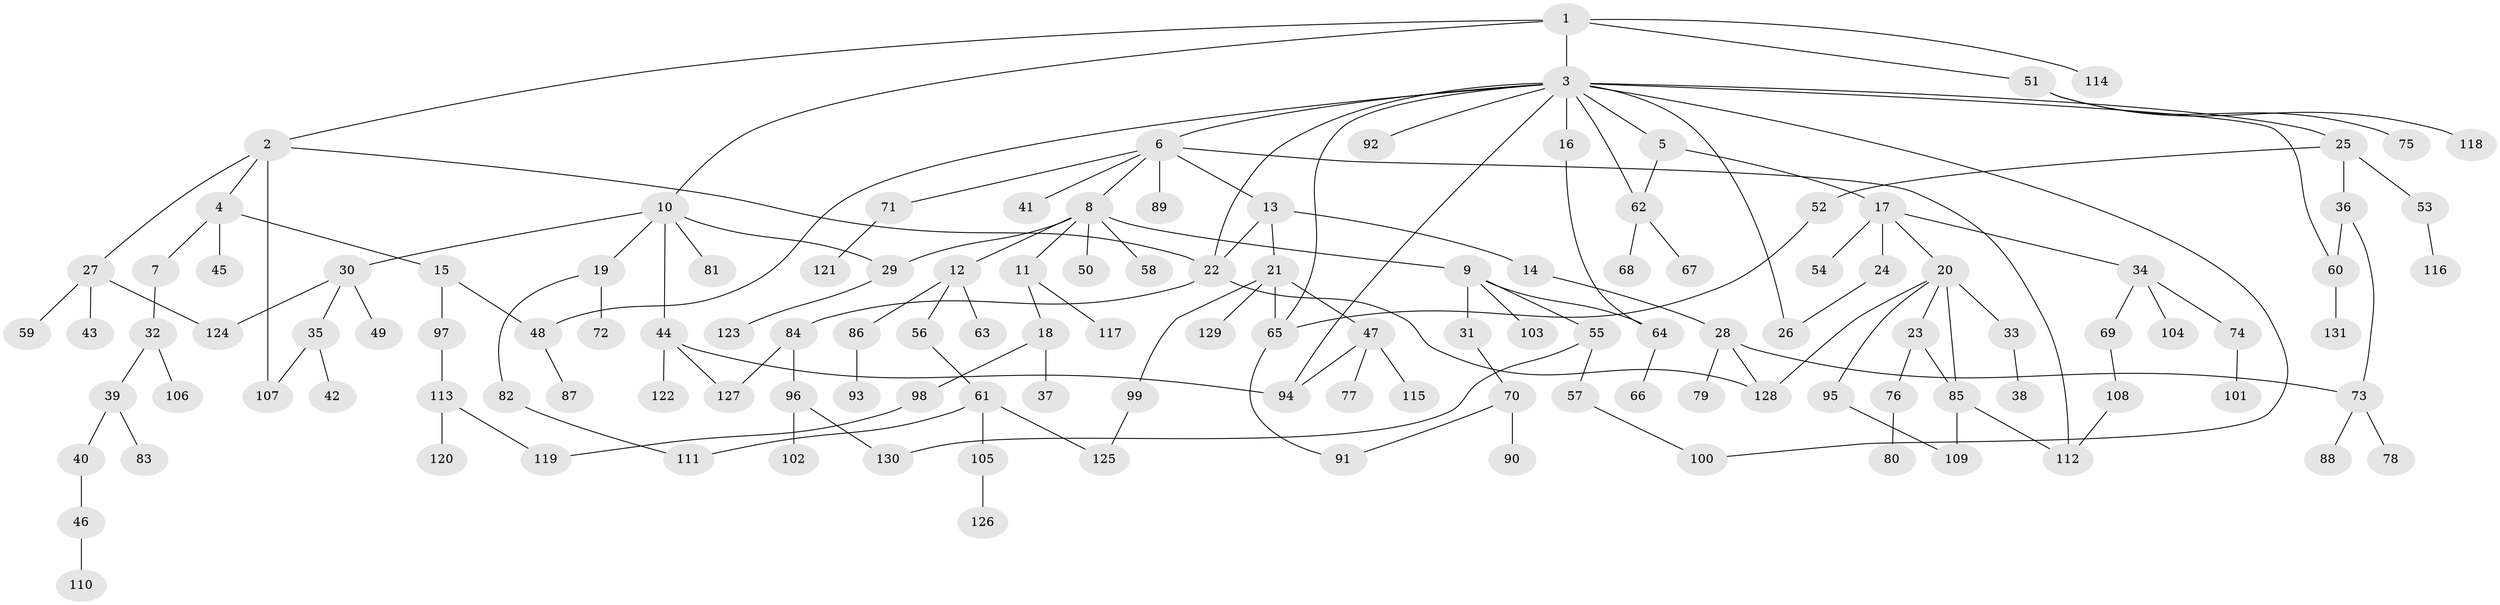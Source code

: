 // coarse degree distribution, {8: 0.02197802197802198, 16: 0.01098901098901099, 3: 0.1978021978021978, 6: 0.02197802197802198, 5: 0.03296703296703297, 2: 0.25274725274725274, 4: 0.07692307692307693, 7: 0.02197802197802198, 1: 0.3626373626373626}
// Generated by graph-tools (version 1.1) at 2025/23/03/03/25 07:23:30]
// undirected, 131 vertices, 158 edges
graph export_dot {
graph [start="1"]
  node [color=gray90,style=filled];
  1;
  2;
  3;
  4;
  5;
  6;
  7;
  8;
  9;
  10;
  11;
  12;
  13;
  14;
  15;
  16;
  17;
  18;
  19;
  20;
  21;
  22;
  23;
  24;
  25;
  26;
  27;
  28;
  29;
  30;
  31;
  32;
  33;
  34;
  35;
  36;
  37;
  38;
  39;
  40;
  41;
  42;
  43;
  44;
  45;
  46;
  47;
  48;
  49;
  50;
  51;
  52;
  53;
  54;
  55;
  56;
  57;
  58;
  59;
  60;
  61;
  62;
  63;
  64;
  65;
  66;
  67;
  68;
  69;
  70;
  71;
  72;
  73;
  74;
  75;
  76;
  77;
  78;
  79;
  80;
  81;
  82;
  83;
  84;
  85;
  86;
  87;
  88;
  89;
  90;
  91;
  92;
  93;
  94;
  95;
  96;
  97;
  98;
  99;
  100;
  101;
  102;
  103;
  104;
  105;
  106;
  107;
  108;
  109;
  110;
  111;
  112;
  113;
  114;
  115;
  116;
  117;
  118;
  119;
  120;
  121;
  122;
  123;
  124;
  125;
  126;
  127;
  128;
  129;
  130;
  131;
  1 -- 2;
  1 -- 3;
  1 -- 10;
  1 -- 51;
  1 -- 114;
  2 -- 4;
  2 -- 27;
  2 -- 107;
  2 -- 22;
  3 -- 5;
  3 -- 6;
  3 -- 16;
  3 -- 25;
  3 -- 48;
  3 -- 62;
  3 -- 65;
  3 -- 92;
  3 -- 94;
  3 -- 100;
  3 -- 22;
  3 -- 26;
  3 -- 60;
  4 -- 7;
  4 -- 15;
  4 -- 45;
  5 -- 17;
  5 -- 62;
  6 -- 8;
  6 -- 13;
  6 -- 41;
  6 -- 71;
  6 -- 89;
  6 -- 112;
  7 -- 32;
  8 -- 9;
  8 -- 11;
  8 -- 12;
  8 -- 50;
  8 -- 58;
  8 -- 29;
  9 -- 31;
  9 -- 55;
  9 -- 64;
  9 -- 103;
  10 -- 19;
  10 -- 29;
  10 -- 30;
  10 -- 44;
  10 -- 81;
  11 -- 18;
  11 -- 117;
  12 -- 56;
  12 -- 63;
  12 -- 86;
  13 -- 14;
  13 -- 21;
  13 -- 22;
  14 -- 28;
  15 -- 97;
  15 -- 48;
  16 -- 64;
  17 -- 20;
  17 -- 24;
  17 -- 34;
  17 -- 54;
  18 -- 37;
  18 -- 98;
  19 -- 72;
  19 -- 82;
  20 -- 23;
  20 -- 33;
  20 -- 95;
  20 -- 85;
  20 -- 128;
  21 -- 47;
  21 -- 99;
  21 -- 129;
  21 -- 65;
  22 -- 84;
  22 -- 128;
  23 -- 76;
  23 -- 85;
  24 -- 26;
  25 -- 36;
  25 -- 52;
  25 -- 53;
  27 -- 43;
  27 -- 59;
  27 -- 124;
  28 -- 79;
  28 -- 128;
  28 -- 73;
  29 -- 123;
  30 -- 35;
  30 -- 49;
  30 -- 124;
  31 -- 70;
  32 -- 39;
  32 -- 106;
  33 -- 38;
  34 -- 69;
  34 -- 74;
  34 -- 104;
  35 -- 42;
  35 -- 107;
  36 -- 60;
  36 -- 73;
  39 -- 40;
  39 -- 83;
  40 -- 46;
  44 -- 122;
  44 -- 127;
  44 -- 94;
  46 -- 110;
  47 -- 77;
  47 -- 115;
  47 -- 94;
  48 -- 87;
  51 -- 75;
  51 -- 118;
  52 -- 65;
  53 -- 116;
  55 -- 57;
  55 -- 130;
  56 -- 61;
  57 -- 100;
  60 -- 131;
  61 -- 105;
  61 -- 111;
  61 -- 125;
  62 -- 67;
  62 -- 68;
  64 -- 66;
  65 -- 91;
  69 -- 108;
  70 -- 90;
  70 -- 91;
  71 -- 121;
  73 -- 78;
  73 -- 88;
  74 -- 101;
  76 -- 80;
  82 -- 111;
  84 -- 96;
  84 -- 127;
  85 -- 109;
  85 -- 112;
  86 -- 93;
  95 -- 109;
  96 -- 102;
  96 -- 130;
  97 -- 113;
  98 -- 119;
  99 -- 125;
  105 -- 126;
  108 -- 112;
  113 -- 119;
  113 -- 120;
}
